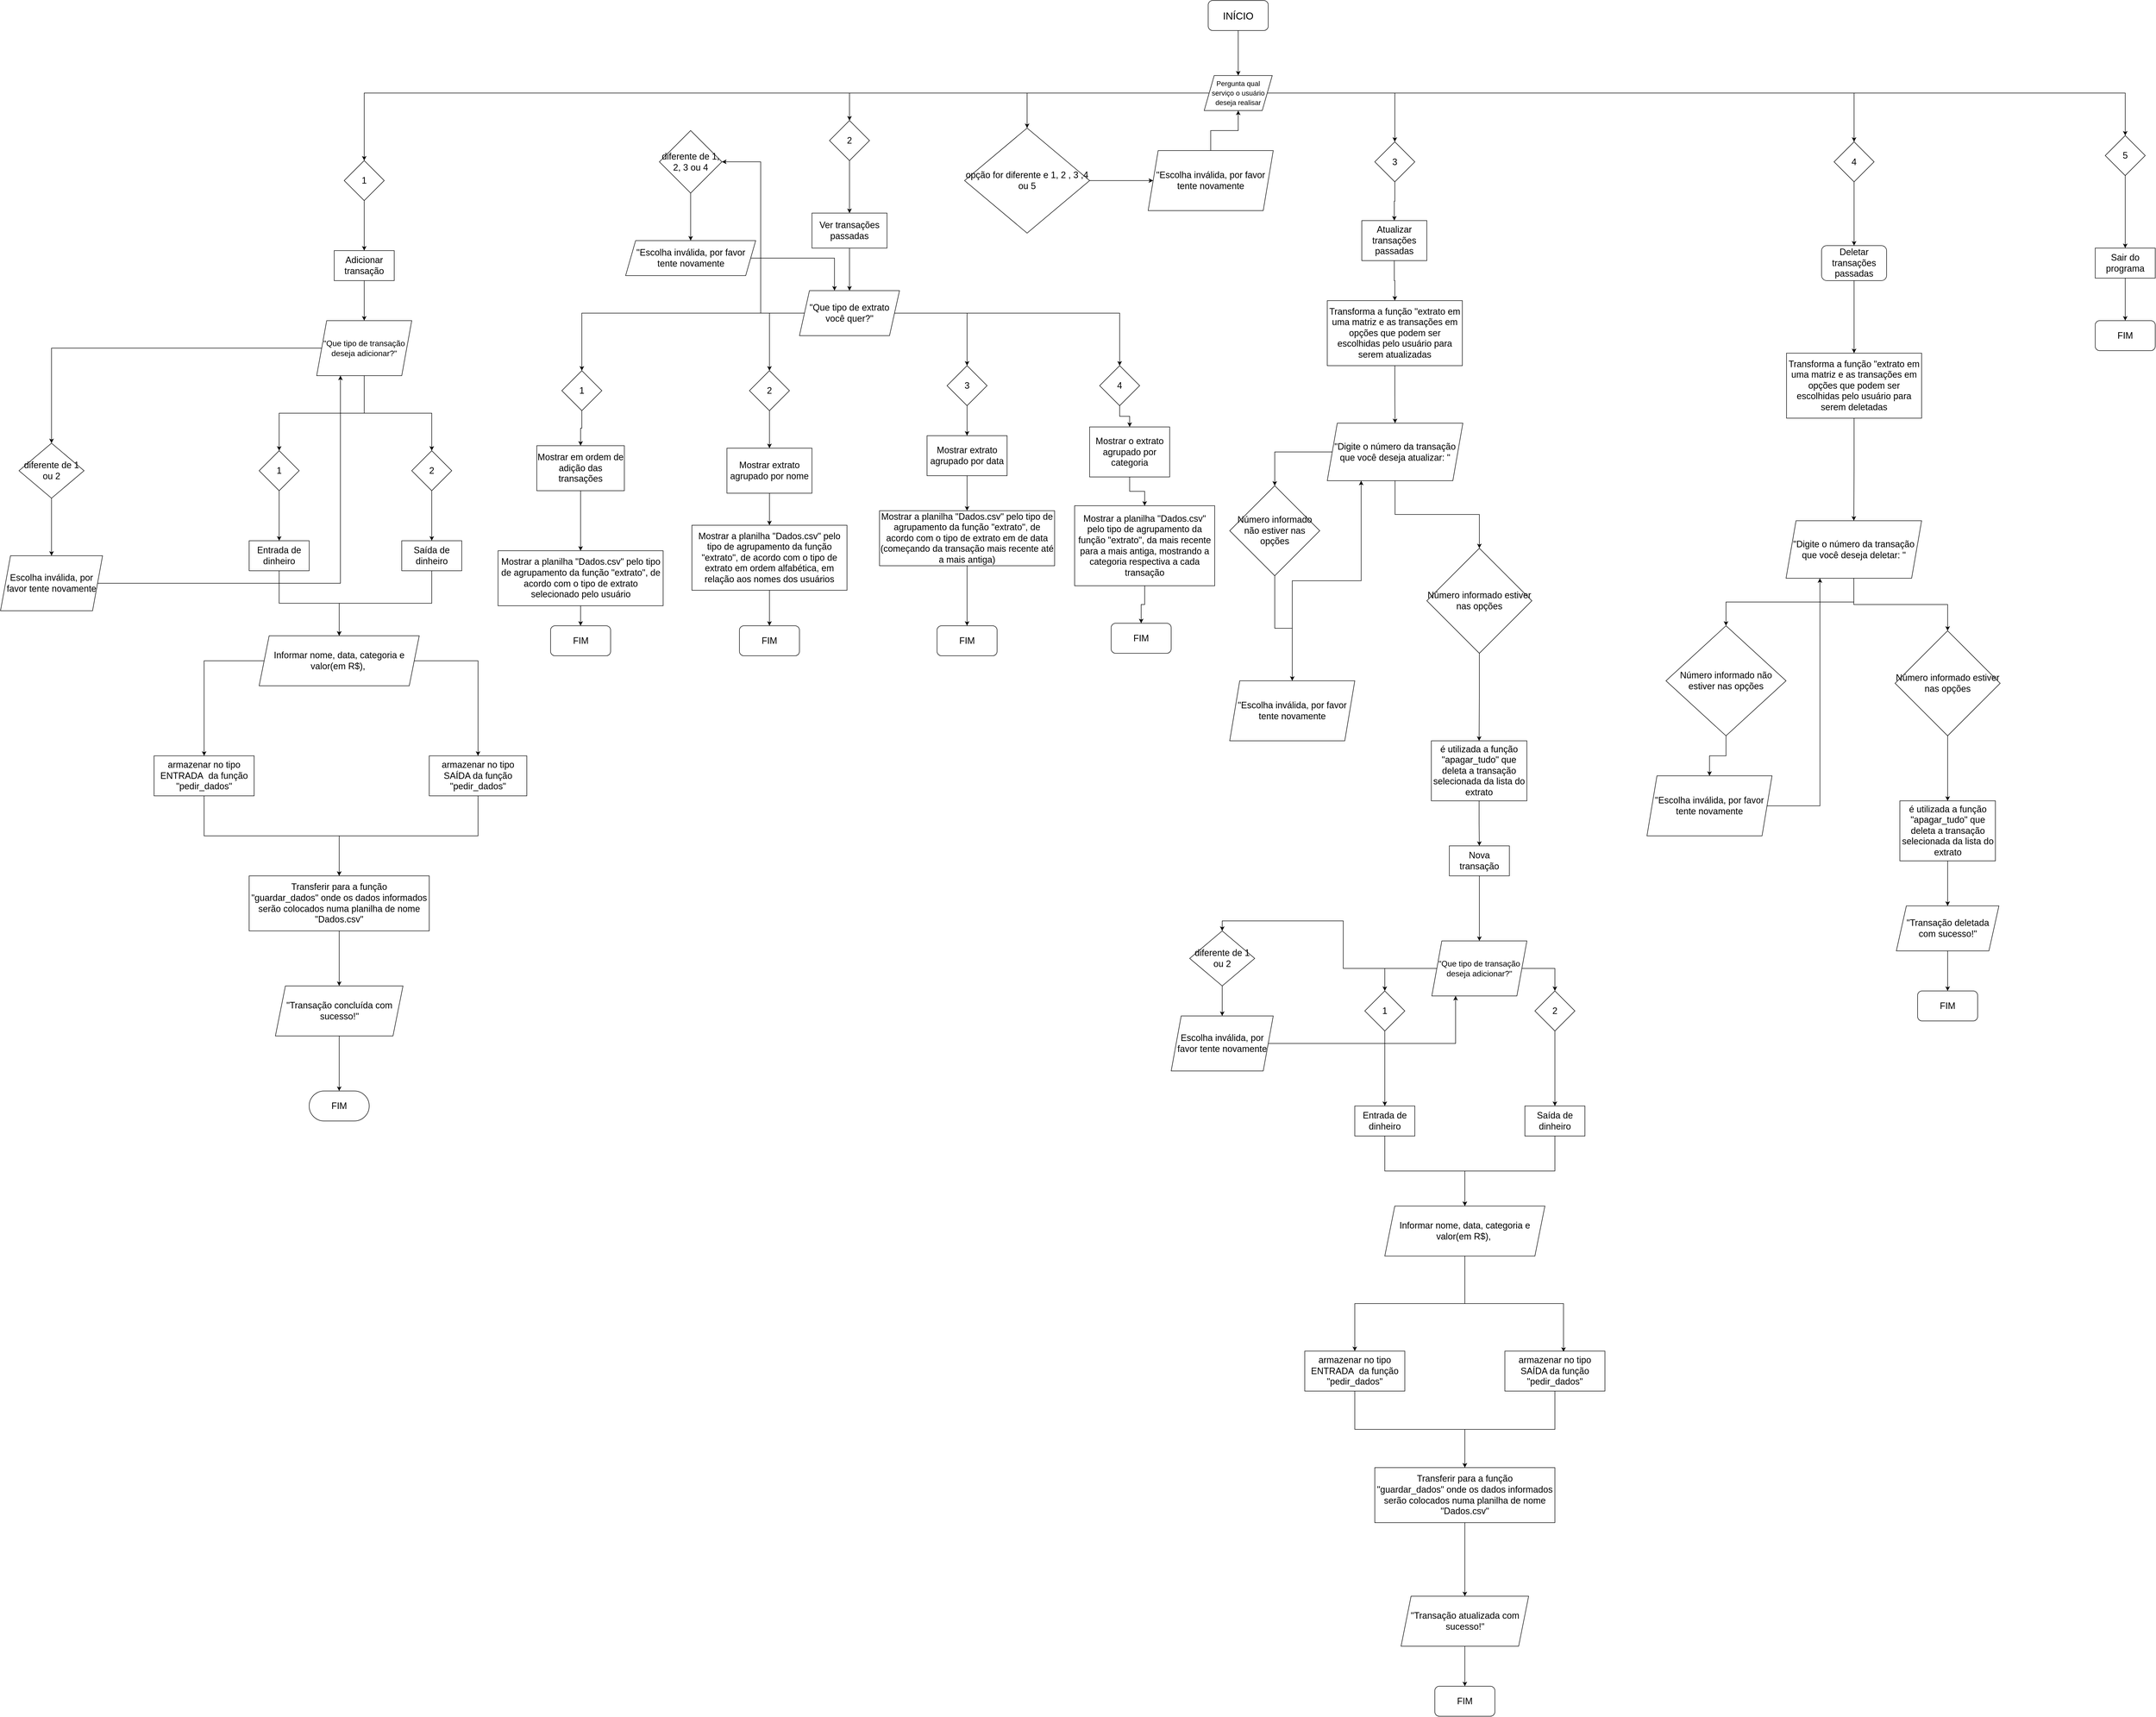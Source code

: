<mxfile version="21.0.10" type="google"><diagram id="C5RBs43oDa-KdzZeNtuy" name="Page-1"><mxGraphModel grid="1" page="1" gridSize="10" guides="1" tooltips="1" connect="1" arrows="1" fold="1" pageScale="1" pageWidth="827" pageHeight="1169" math="0" shadow="0"><root><mxCell id="WIyWlLk6GJQsqaUBKTNV-0"/><mxCell id="WIyWlLk6GJQsqaUBKTNV-1" parent="WIyWlLk6GJQsqaUBKTNV-0"/><mxCell id="FfWUZ-Vs4U_x70COc9WK-82" style="edgeStyle=orthogonalEdgeStyle;rounded=0;orthogonalLoop=1;jettySize=auto;html=1;entryX=0.5;entryY=0;entryDx=0;entryDy=0;" edge="1" parent="WIyWlLk6GJQsqaUBKTNV-1" source="FfWUZ-Vs4U_x70COc9WK-1" target="FfWUZ-Vs4U_x70COc9WK-3"><mxGeometry relative="1" as="geometry"/></mxCell><mxCell id="FfWUZ-Vs4U_x70COc9WK-83" style="edgeStyle=orthogonalEdgeStyle;rounded=0;orthogonalLoop=1;jettySize=auto;html=1;" edge="1" parent="WIyWlLk6GJQsqaUBKTNV-1" source="FfWUZ-Vs4U_x70COc9WK-1" target="FfWUZ-Vs4U_x70COc9WK-4"><mxGeometry relative="1" as="geometry"/></mxCell><mxCell id="FfWUZ-Vs4U_x70COc9WK-84" style="edgeStyle=orthogonalEdgeStyle;rounded=0;orthogonalLoop=1;jettySize=auto;html=1;entryX=0.5;entryY=0;entryDx=0;entryDy=0;" edge="1" parent="WIyWlLk6GJQsqaUBKTNV-1" source="FfWUZ-Vs4U_x70COc9WK-1" target="FfWUZ-Vs4U_x70COc9WK-5"><mxGeometry relative="1" as="geometry"/></mxCell><mxCell id="FfWUZ-Vs4U_x70COc9WK-85" style="edgeStyle=orthogonalEdgeStyle;rounded=0;orthogonalLoop=1;jettySize=auto;html=1;entryX=0.5;entryY=0;entryDx=0;entryDy=0;" edge="1" parent="WIyWlLk6GJQsqaUBKTNV-1" source="FfWUZ-Vs4U_x70COc9WK-1" target="FfWUZ-Vs4U_x70COc9WK-6"><mxGeometry relative="1" as="geometry"/></mxCell><mxCell id="FfWUZ-Vs4U_x70COc9WK-86" style="edgeStyle=orthogonalEdgeStyle;rounded=0;orthogonalLoop=1;jettySize=auto;html=1;entryX=0.5;entryY=0;entryDx=0;entryDy=0;" edge="1" parent="WIyWlLk6GJQsqaUBKTNV-1" source="FfWUZ-Vs4U_x70COc9WK-1" target="FfWUZ-Vs4U_x70COc9WK-7"><mxGeometry relative="1" as="geometry"/></mxCell><mxCell id="2n-j5_g1lIcLdz1xfMxa-38" style="edgeStyle=orthogonalEdgeStyle;rounded=0;orthogonalLoop=1;jettySize=auto;html=1;" edge="1" parent="WIyWlLk6GJQsqaUBKTNV-1" source="FfWUZ-Vs4U_x70COc9WK-1" target="2n-j5_g1lIcLdz1xfMxa-37"><mxGeometry relative="1" as="geometry"/></mxCell><mxCell id="FfWUZ-Vs4U_x70COc9WK-1" value="&lt;div style=&quot;font-size: 14px; line-height: 19px;&quot;&gt;&lt;div style=&quot;line-height: 19px;&quot;&gt;Pergunta qual serviço o usuário deseja realisar&lt;/div&gt;&lt;/div&gt;" style="shape=parallelogram;perimeter=parallelogramPerimeter;whiteSpace=wrap;html=1;fixedSize=1;fontColor=#000000;" vertex="1" parent="WIyWlLk6GJQsqaUBKTNV-1"><mxGeometry x="769" y="140" width="136" height="70" as="geometry"/></mxCell><mxCell id="FfWUZ-Vs4U_x70COc9WK-3" value="&lt;font style=&quot;font-size: 18px;&quot;&gt;1&lt;/font&gt;" style="rhombus;whiteSpace=wrap;html=1;" vertex="1" parent="WIyWlLk6GJQsqaUBKTNV-1"><mxGeometry x="-950" y="310" width="80" height="80" as="geometry"/></mxCell><mxCell id="FfWUZ-Vs4U_x70COc9WK-4" value="&lt;font style=&quot;font-size: 18px;&quot;&gt;2&lt;/font&gt;" style="rhombus;whiteSpace=wrap;html=1;" vertex="1" parent="WIyWlLk6GJQsqaUBKTNV-1"><mxGeometry x="20" y="230" width="80" height="80" as="geometry"/></mxCell><mxCell id="FfWUZ-Vs4U_x70COc9WK-125" style="edgeStyle=orthogonalEdgeStyle;rounded=0;orthogonalLoop=1;jettySize=auto;html=1;entryX=0.5;entryY=0;entryDx=0;entryDy=0;" edge="1" parent="WIyWlLk6GJQsqaUBKTNV-1" source="FfWUZ-Vs4U_x70COc9WK-5" target="FfWUZ-Vs4U_x70COc9WK-124"><mxGeometry relative="1" as="geometry"/></mxCell><mxCell id="FfWUZ-Vs4U_x70COc9WK-5" value="&lt;font style=&quot;font-size: 18px;&quot;&gt;3&lt;/font&gt;" style="rhombus;whiteSpace=wrap;html=1;" vertex="1" parent="WIyWlLk6GJQsqaUBKTNV-1"><mxGeometry x="1110" y="272.5" width="80" height="80" as="geometry"/></mxCell><mxCell id="2n-j5_g1lIcLdz1xfMxa-7" style="edgeStyle=orthogonalEdgeStyle;rounded=0;orthogonalLoop=1;jettySize=auto;html=1;entryX=0.5;entryY=0;entryDx=0;entryDy=0;" edge="1" parent="WIyWlLk6GJQsqaUBKTNV-1" source="FfWUZ-Vs4U_x70COc9WK-6" target="FfWUZ-Vs4U_x70COc9WK-16"><mxGeometry relative="1" as="geometry"/></mxCell><mxCell id="FfWUZ-Vs4U_x70COc9WK-6" value="&lt;font style=&quot;font-size: 18px;&quot;&gt;4&lt;/font&gt;" style="rhombus;whiteSpace=wrap;html=1;" vertex="1" parent="WIyWlLk6GJQsqaUBKTNV-1"><mxGeometry x="2028" y="272.5" width="80" height="80" as="geometry"/></mxCell><mxCell id="2n-j5_g1lIcLdz1xfMxa-34" style="edgeStyle=orthogonalEdgeStyle;rounded=0;orthogonalLoop=1;jettySize=auto;html=1;" edge="1" parent="WIyWlLk6GJQsqaUBKTNV-1" source="FfWUZ-Vs4U_x70COc9WK-7" target="2n-j5_g1lIcLdz1xfMxa-33"><mxGeometry relative="1" as="geometry"/></mxCell><mxCell id="FfWUZ-Vs4U_x70COc9WK-7" value="&lt;font style=&quot;font-size: 18px;&quot;&gt;5&lt;/font&gt;" style="rhombus;whiteSpace=wrap;html=1;" vertex="1" parent="WIyWlLk6GJQsqaUBKTNV-1"><mxGeometry x="2570" y="260" width="80" height="80" as="geometry"/></mxCell><mxCell id="2n-j5_g1lIcLdz1xfMxa-10" style="edgeStyle=orthogonalEdgeStyle;rounded=0;orthogonalLoop=1;jettySize=auto;html=1;entryX=0.5;entryY=0;entryDx=0;entryDy=0;" edge="1" parent="WIyWlLk6GJQsqaUBKTNV-1" source="FfWUZ-Vs4U_x70COc9WK-16" target="2n-j5_g1lIcLdz1xfMxa-9"><mxGeometry relative="1" as="geometry"/></mxCell><mxCell id="FfWUZ-Vs4U_x70COc9WK-16" value="&lt;font style=&quot;font-size: 18px;&quot;&gt;Deletar transações passadas&lt;/font&gt;" style="rounded=1;whiteSpace=wrap;html=1;" vertex="1" parent="WIyWlLk6GJQsqaUBKTNV-1"><mxGeometry x="2003" y="480" width="130" height="70" as="geometry"/></mxCell><mxCell id="FfWUZ-Vs4U_x70COc9WK-18" value="" style="endArrow=classic;html=1;rounded=0;exitX=0.5;exitY=1;exitDx=0;exitDy=0;entryX=0.5;entryY=0;entryDx=0;entryDy=0;" edge="1" parent="WIyWlLk6GJQsqaUBKTNV-1" source="FfWUZ-Vs4U_x70COc9WK-3" target="FfWUZ-Vs4U_x70COc9WK-47"><mxGeometry width="50" height="50" relative="1" as="geometry"><mxPoint x="220" y="460" as="sourcePoint"/><mxPoint x="70" y="400" as="targetPoint"/></mxGeometry></mxCell><mxCell id="FfWUZ-Vs4U_x70COc9WK-19" value="" style="endArrow=classic;html=1;rounded=0;entryX=0.5;entryY=0;entryDx=0;entryDy=0;exitX=0.5;exitY=1;exitDx=0;exitDy=0;" edge="1" parent="WIyWlLk6GJQsqaUBKTNV-1" source="FfWUZ-Vs4U_x70COc9WK-4" target="FfWUZ-Vs4U_x70COc9WK-72"><mxGeometry width="50" height="50" relative="1" as="geometry"><mxPoint x="460" y="300" as="sourcePoint"/><mxPoint x="460" y="400" as="targetPoint"/></mxGeometry></mxCell><mxCell id="FfWUZ-Vs4U_x70COc9WK-29" style="edgeStyle=orthogonalEdgeStyle;rounded=0;orthogonalLoop=1;jettySize=auto;html=1;exitX=0.5;exitY=1;exitDx=0;exitDy=0;entryX=0.5;entryY=0;entryDx=0;entryDy=0;" edge="1" parent="WIyWlLk6GJQsqaUBKTNV-1" source="FfWUZ-Vs4U_x70COc9WK-23" target="FfWUZ-Vs4U_x70COc9WK-25"><mxGeometry relative="1" as="geometry"/></mxCell><mxCell id="FfWUZ-Vs4U_x70COc9WK-31" style="edgeStyle=orthogonalEdgeStyle;rounded=0;orthogonalLoop=1;jettySize=auto;html=1;exitX=0.5;exitY=1;exitDx=0;exitDy=0;entryX=0.5;entryY=0;entryDx=0;entryDy=0;" edge="1" parent="WIyWlLk6GJQsqaUBKTNV-1" source="FfWUZ-Vs4U_x70COc9WK-23" target="FfWUZ-Vs4U_x70COc9WK-30"><mxGeometry relative="1" as="geometry"/></mxCell><mxCell id="FfWUZ-Vs4U_x70COc9WK-61" style="edgeStyle=orthogonalEdgeStyle;rounded=0;orthogonalLoop=1;jettySize=auto;html=1;" edge="1" parent="WIyWlLk6GJQsqaUBKTNV-1" source="FfWUZ-Vs4U_x70COc9WK-23" target="FfWUZ-Vs4U_x70COc9WK-57"><mxGeometry relative="1" as="geometry"/></mxCell><mxCell id="FfWUZ-Vs4U_x70COc9WK-23" value="&lt;font style=&quot;font-size: 16px;&quot;&gt;&quot;Que tipo de transação deseja adicionar?&quot;&lt;/font&gt;" style="shape=parallelogram;perimeter=parallelogramPerimeter;whiteSpace=wrap;html=1;fixedSize=1;" vertex="1" parent="WIyWlLk6GJQsqaUBKTNV-1"><mxGeometry x="-1005" y="630" width="190" height="110" as="geometry"/></mxCell><mxCell id="FfWUZ-Vs4U_x70COc9WK-33" style="edgeStyle=orthogonalEdgeStyle;rounded=0;orthogonalLoop=1;jettySize=auto;html=1;exitX=0.5;exitY=1;exitDx=0;exitDy=0;entryX=0.5;entryY=0;entryDx=0;entryDy=0;" edge="1" parent="WIyWlLk6GJQsqaUBKTNV-1" source="FfWUZ-Vs4U_x70COc9WK-25" target="FfWUZ-Vs4U_x70COc9WK-49"><mxGeometry relative="1" as="geometry"><mxPoint x="-90.0" y="950" as="targetPoint"/></mxGeometry></mxCell><mxCell id="FfWUZ-Vs4U_x70COc9WK-25" value="&lt;font style=&quot;font-size: 18px;&quot;&gt;1&lt;/font&gt;" style="rhombus;whiteSpace=wrap;html=1;" vertex="1" parent="WIyWlLk6GJQsqaUBKTNV-1"><mxGeometry x="-1120" y="890" width="80" height="80" as="geometry"/></mxCell><mxCell id="FfWUZ-Vs4U_x70COc9WK-35" style="edgeStyle=orthogonalEdgeStyle;rounded=0;orthogonalLoop=1;jettySize=auto;html=1;entryX=0.5;entryY=0;entryDx=0;entryDy=0;" edge="1" parent="WIyWlLk6GJQsqaUBKTNV-1" source="FfWUZ-Vs4U_x70COc9WK-30" target="FfWUZ-Vs4U_x70COc9WK-50"><mxGeometry relative="1" as="geometry"><mxPoint x="205" y="950" as="targetPoint"/></mxGeometry></mxCell><mxCell id="FfWUZ-Vs4U_x70COc9WK-30" value="&lt;font style=&quot;font-size: 18px;&quot;&gt;2&lt;/font&gt;" style="rhombus;whiteSpace=wrap;html=1;" vertex="1" parent="WIyWlLk6GJQsqaUBKTNV-1"><mxGeometry x="-815" y="890" width="80" height="80" as="geometry"/></mxCell><mxCell id="FfWUZ-Vs4U_x70COc9WK-55" style="edgeStyle=orthogonalEdgeStyle;rounded=0;orthogonalLoop=1;jettySize=auto;html=1;entryX=0.5;entryY=0;entryDx=0;entryDy=0;" edge="1" parent="WIyWlLk6GJQsqaUBKTNV-1" source="FfWUZ-Vs4U_x70COc9WK-37" target="FfWUZ-Vs4U_x70COc9WK-53"><mxGeometry relative="1" as="geometry"/></mxCell><mxCell id="FfWUZ-Vs4U_x70COc9WK-56" style="edgeStyle=orthogonalEdgeStyle;rounded=0;orthogonalLoop=1;jettySize=auto;html=1;" edge="1" parent="WIyWlLk6GJQsqaUBKTNV-1" source="FfWUZ-Vs4U_x70COc9WK-37" target="FfWUZ-Vs4U_x70COc9WK-54"><mxGeometry relative="1" as="geometry"/></mxCell><mxCell id="FfWUZ-Vs4U_x70COc9WK-37" value="&lt;font style=&quot;font-size: 18px;&quot;&gt;Informar nome, data, categoria e valor(em R$),&amp;nbsp;&lt;/font&gt;" style="shape=parallelogram;perimeter=parallelogramPerimeter;whiteSpace=wrap;html=1;fixedSize=1;" vertex="1" parent="WIyWlLk6GJQsqaUBKTNV-1"><mxGeometry x="-1120" y="1260" width="320" height="100" as="geometry"/></mxCell><mxCell id="FfWUZ-Vs4U_x70COc9WK-45" value="" style="edgeStyle=orthogonalEdgeStyle;rounded=0;orthogonalLoop=1;jettySize=auto;html=1;" edge="1" parent="WIyWlLk6GJQsqaUBKTNV-1" source="FfWUZ-Vs4U_x70COc9WK-44" target="FfWUZ-Vs4U_x70COc9WK-1"><mxGeometry relative="1" as="geometry"/></mxCell><mxCell id="FfWUZ-Vs4U_x70COc9WK-44" value="&lt;font style=&quot;font-size: 20px;&quot;&gt;INÍCIO&lt;/font&gt;" style="rounded=1;whiteSpace=wrap;html=1;" vertex="1" parent="WIyWlLk6GJQsqaUBKTNV-1"><mxGeometry x="777" y="-10" width="120" height="60" as="geometry"/></mxCell><mxCell id="FfWUZ-Vs4U_x70COc9WK-48" style="edgeStyle=orthogonalEdgeStyle;rounded=0;orthogonalLoop=1;jettySize=auto;html=1;entryX=0.5;entryY=0;entryDx=0;entryDy=0;" edge="1" parent="WIyWlLk6GJQsqaUBKTNV-1" source="FfWUZ-Vs4U_x70COc9WK-47" target="FfWUZ-Vs4U_x70COc9WK-23"><mxGeometry relative="1" as="geometry"/></mxCell><mxCell id="FfWUZ-Vs4U_x70COc9WK-47" value="&lt;font style=&quot;font-size: 18px;&quot;&gt;Adicionar transação&lt;/font&gt;" style="rounded=0;whiteSpace=wrap;html=1;" vertex="1" parent="WIyWlLk6GJQsqaUBKTNV-1"><mxGeometry x="-970" y="490" width="120" height="60" as="geometry"/></mxCell><mxCell id="FfWUZ-Vs4U_x70COc9WK-51" style="edgeStyle=orthogonalEdgeStyle;rounded=0;orthogonalLoop=1;jettySize=auto;html=1;entryX=0.5;entryY=0;entryDx=0;entryDy=0;" edge="1" parent="WIyWlLk6GJQsqaUBKTNV-1" source="FfWUZ-Vs4U_x70COc9WK-50" target="FfWUZ-Vs4U_x70COc9WK-37"><mxGeometry relative="1" as="geometry"/></mxCell><mxCell id="FfWUZ-Vs4U_x70COc9WK-74" style="edgeStyle=orthogonalEdgeStyle;rounded=0;orthogonalLoop=1;jettySize=auto;html=1;" edge="1" parent="WIyWlLk6GJQsqaUBKTNV-1" source="FfWUZ-Vs4U_x70COc9WK-49" target="FfWUZ-Vs4U_x70COc9WK-37"><mxGeometry relative="1" as="geometry"/></mxCell><mxCell id="FfWUZ-Vs4U_x70COc9WK-49" value="&lt;font style=&quot;font-size: 18px;&quot;&gt;Entrada de dinheiro&lt;/font&gt;" style="rounded=0;whiteSpace=wrap;html=1;" vertex="1" parent="WIyWlLk6GJQsqaUBKTNV-1"><mxGeometry x="-1140" y="1070" width="120" height="60" as="geometry"/></mxCell><mxCell id="FfWUZ-Vs4U_x70COc9WK-52" style="edgeStyle=orthogonalEdgeStyle;rounded=0;orthogonalLoop=1;jettySize=auto;html=1;" edge="1" parent="WIyWlLk6GJQsqaUBKTNV-1" source="FfWUZ-Vs4U_x70COc9WK-50" target="FfWUZ-Vs4U_x70COc9WK-37"><mxGeometry relative="1" as="geometry"/></mxCell><mxCell id="FfWUZ-Vs4U_x70COc9WK-76" style="edgeStyle=orthogonalEdgeStyle;rounded=0;orthogonalLoop=1;jettySize=auto;html=1;entryX=0.5;entryY=0;entryDx=0;entryDy=0;" edge="1" parent="WIyWlLk6GJQsqaUBKTNV-1" source="FfWUZ-Vs4U_x70COc9WK-53" target="FfWUZ-Vs4U_x70COc9WK-58"><mxGeometry relative="1" as="geometry"/></mxCell><mxCell id="FfWUZ-Vs4U_x70COc9WK-53" value="&lt;font style=&quot;font-size: 18px;&quot;&gt;armazenar no tipo ENTRADA&amp;nbsp; da função &quot;pedir_dados&quot;&lt;/font&gt;" style="rounded=0;whiteSpace=wrap;html=1;" vertex="1" parent="WIyWlLk6GJQsqaUBKTNV-1"><mxGeometry x="-1330" y="1500" width="200" height="80" as="geometry"/></mxCell><mxCell id="FfWUZ-Vs4U_x70COc9WK-63" style="edgeStyle=orthogonalEdgeStyle;rounded=0;orthogonalLoop=1;jettySize=auto;html=1;" edge="1" parent="WIyWlLk6GJQsqaUBKTNV-1" source="FfWUZ-Vs4U_x70COc9WK-57" target="FfWUZ-Vs4U_x70COc9WK-62"><mxGeometry relative="1" as="geometry"/></mxCell><mxCell id="FfWUZ-Vs4U_x70COc9WK-57" value="&lt;font style=&quot;font-size: 18px;&quot;&gt;diferente de 1 ou 2&lt;/font&gt;" style="rhombus;whiteSpace=wrap;html=1;" vertex="1" parent="WIyWlLk6GJQsqaUBKTNV-1"><mxGeometry x="-1600" y="875" width="130" height="110" as="geometry"/></mxCell><mxCell id="FfWUZ-Vs4U_x70COc9WK-68" style="edgeStyle=orthogonalEdgeStyle;rounded=0;orthogonalLoop=1;jettySize=auto;html=1;entryX=0.5;entryY=0;entryDx=0;entryDy=0;" edge="1" parent="WIyWlLk6GJQsqaUBKTNV-1" source="FfWUZ-Vs4U_x70COc9WK-58" target="FfWUZ-Vs4U_x70COc9WK-67"><mxGeometry relative="1" as="geometry"/></mxCell><mxCell id="FfWUZ-Vs4U_x70COc9WK-58" value="&lt;font style=&quot;font-size: 18px;&quot;&gt;Transferir para a função &quot;guardar_dados&quot;&amp;nbsp;onde os dados informados serão colocados numa planilha de nome &quot;Dados.csv&quot;&lt;/font&gt;" style="rounded=0;whiteSpace=wrap;html=1;" vertex="1" parent="WIyWlLk6GJQsqaUBKTNV-1"><mxGeometry x="-1140" y="1740" width="360" height="110" as="geometry"/></mxCell><mxCell id="FfWUZ-Vs4U_x70COc9WK-66" style="edgeStyle=orthogonalEdgeStyle;rounded=0;orthogonalLoop=1;jettySize=auto;html=1;entryX=0.25;entryY=1;entryDx=0;entryDy=0;" edge="1" parent="WIyWlLk6GJQsqaUBKTNV-1" source="FfWUZ-Vs4U_x70COc9WK-62" target="FfWUZ-Vs4U_x70COc9WK-23"><mxGeometry relative="1" as="geometry"/></mxCell><mxCell id="FfWUZ-Vs4U_x70COc9WK-62" value="&lt;font style=&quot;font-size: 18px;&quot;&gt;Escolha inválida, por favor tente novamente&lt;/font&gt;" style="shape=parallelogram;perimeter=parallelogramPerimeter;whiteSpace=wrap;html=1;fixedSize=1;" vertex="1" parent="WIyWlLk6GJQsqaUBKTNV-1"><mxGeometry x="-1637" y="1100" width="204" height="110" as="geometry"/></mxCell><mxCell id="FfWUZ-Vs4U_x70COc9WK-70" style="edgeStyle=orthogonalEdgeStyle;rounded=0;orthogonalLoop=1;jettySize=auto;html=1;" edge="1" parent="WIyWlLk6GJQsqaUBKTNV-1" source="FfWUZ-Vs4U_x70COc9WK-67" target="FfWUZ-Vs4U_x70COc9WK-69"><mxGeometry relative="1" as="geometry"/></mxCell><mxCell id="FfWUZ-Vs4U_x70COc9WK-67" value="&lt;font style=&quot;font-size: 18px;&quot;&gt;&quot;Transação concluída com sucesso!&quot;&lt;/font&gt;" style="shape=parallelogram;perimeter=parallelogramPerimeter;whiteSpace=wrap;html=1;fixedSize=1;" vertex="1" parent="WIyWlLk6GJQsqaUBKTNV-1"><mxGeometry x="-1087.5" y="1960" width="255" height="100" as="geometry"/></mxCell><mxCell id="FfWUZ-Vs4U_x70COc9WK-69" value="&lt;font style=&quot;font-size: 18px;&quot;&gt;FIM&lt;/font&gt;" style="rounded=1;whiteSpace=wrap;html=1;arcSize=50;" vertex="1" parent="WIyWlLk6GJQsqaUBKTNV-1"><mxGeometry x="-1020" y="2170" width="120" height="60" as="geometry"/></mxCell><mxCell id="FfWUZ-Vs4U_x70COc9WK-81" style="edgeStyle=orthogonalEdgeStyle;rounded=0;orthogonalLoop=1;jettySize=auto;html=1;entryX=0.5;entryY=0;entryDx=0;entryDy=0;" edge="1" parent="WIyWlLk6GJQsqaUBKTNV-1" source="FfWUZ-Vs4U_x70COc9WK-72" target="FfWUZ-Vs4U_x70COc9WK-80"><mxGeometry relative="1" as="geometry"/></mxCell><mxCell id="FfWUZ-Vs4U_x70COc9WK-72" value="&lt;font style=&quot;font-size: 18px;&quot;&gt;Ver transações passadas&lt;/font&gt;" style="rounded=0;whiteSpace=wrap;html=1;" vertex="1" parent="WIyWlLk6GJQsqaUBKTNV-1"><mxGeometry x="-15" y="415" width="150" height="70" as="geometry"/></mxCell><mxCell id="FfWUZ-Vs4U_x70COc9WK-50" value="&lt;font style=&quot;font-size: 18px;&quot;&gt;Saída de dinheiro&lt;/font&gt;" style="rounded=0;whiteSpace=wrap;html=1;" vertex="1" parent="WIyWlLk6GJQsqaUBKTNV-1"><mxGeometry x="-835" y="1070" width="120" height="60" as="geometry"/></mxCell><mxCell id="FfWUZ-Vs4U_x70COc9WK-79" style="edgeStyle=orthogonalEdgeStyle;rounded=0;orthogonalLoop=1;jettySize=auto;html=1;" edge="1" parent="WIyWlLk6GJQsqaUBKTNV-1" source="FfWUZ-Vs4U_x70COc9WK-54" target="FfWUZ-Vs4U_x70COc9WK-58"><mxGeometry relative="1" as="geometry"/></mxCell><mxCell id="FfWUZ-Vs4U_x70COc9WK-54" value="&lt;font style=&quot;font-size: 18px;&quot;&gt;armazenar no tipo SAÍDA da função &quot;pedir_dados&quot;&lt;/font&gt;" style="rounded=0;whiteSpace=wrap;html=1;" vertex="1" parent="WIyWlLk6GJQsqaUBKTNV-1"><mxGeometry x="-780" y="1500" width="195" height="80" as="geometry"/></mxCell><mxCell id="FfWUZ-Vs4U_x70COc9WK-95" style="edgeStyle=orthogonalEdgeStyle;rounded=0;orthogonalLoop=1;jettySize=auto;html=1;entryX=0.5;entryY=0;entryDx=0;entryDy=0;" edge="1" parent="WIyWlLk6GJQsqaUBKTNV-1" source="FfWUZ-Vs4U_x70COc9WK-80" target="FfWUZ-Vs4U_x70COc9WK-87"><mxGeometry relative="1" as="geometry"/></mxCell><mxCell id="FfWUZ-Vs4U_x70COc9WK-96" style="edgeStyle=orthogonalEdgeStyle;rounded=0;orthogonalLoop=1;jettySize=auto;html=1;entryX=0.5;entryY=0;entryDx=0;entryDy=0;" edge="1" parent="WIyWlLk6GJQsqaUBKTNV-1" source="FfWUZ-Vs4U_x70COc9WK-80" target="FfWUZ-Vs4U_x70COc9WK-88"><mxGeometry relative="1" as="geometry"/></mxCell><mxCell id="FfWUZ-Vs4U_x70COc9WK-101" style="edgeStyle=orthogonalEdgeStyle;rounded=0;orthogonalLoop=1;jettySize=auto;html=1;entryX=1;entryY=0.5;entryDx=0;entryDy=0;" edge="1" parent="WIyWlLk6GJQsqaUBKTNV-1" source="FfWUZ-Vs4U_x70COc9WK-80" target="FfWUZ-Vs4U_x70COc9WK-98"><mxGeometry relative="1" as="geometry"/></mxCell><mxCell id="FfWUZ-Vs4U_x70COc9WK-114" style="edgeStyle=orthogonalEdgeStyle;rounded=0;orthogonalLoop=1;jettySize=auto;html=1;entryX=0.5;entryY=0;entryDx=0;entryDy=0;" edge="1" parent="WIyWlLk6GJQsqaUBKTNV-1" source="FfWUZ-Vs4U_x70COc9WK-80" target="FfWUZ-Vs4U_x70COc9WK-89"><mxGeometry relative="1" as="geometry"/></mxCell><mxCell id="FfWUZ-Vs4U_x70COc9WK-120" style="edgeStyle=orthogonalEdgeStyle;rounded=0;orthogonalLoop=1;jettySize=auto;html=1;entryX=0.5;entryY=0;entryDx=0;entryDy=0;" edge="1" parent="WIyWlLk6GJQsqaUBKTNV-1" source="FfWUZ-Vs4U_x70COc9WK-80" target="FfWUZ-Vs4U_x70COc9WK-91"><mxGeometry relative="1" as="geometry"/></mxCell><mxCell id="FfWUZ-Vs4U_x70COc9WK-80" value="&lt;font style=&quot;font-size: 18px;&quot;&gt;&quot;Que tipo de extrato você quer?&quot;&lt;/font&gt;" style="shape=parallelogram;perimeter=parallelogramPerimeter;whiteSpace=wrap;html=1;fixedSize=1;" vertex="1" parent="WIyWlLk6GJQsqaUBKTNV-1"><mxGeometry x="-40" y="570" width="200" height="90" as="geometry"/></mxCell><mxCell id="FfWUZ-Vs4U_x70COc9WK-93" style="edgeStyle=orthogonalEdgeStyle;rounded=0;orthogonalLoop=1;jettySize=auto;html=1;" edge="1" parent="WIyWlLk6GJQsqaUBKTNV-1" source="FfWUZ-Vs4U_x70COc9WK-87" target="FfWUZ-Vs4U_x70COc9WK-92"><mxGeometry relative="1" as="geometry"/></mxCell><mxCell id="FfWUZ-Vs4U_x70COc9WK-87" value="&lt;font style=&quot;font-size: 18px;&quot;&gt;1&lt;/font&gt;" style="rhombus;whiteSpace=wrap;html=1;" vertex="1" parent="WIyWlLk6GJQsqaUBKTNV-1"><mxGeometry x="-515" y="730" width="80" height="80" as="geometry"/></mxCell><mxCell id="FfWUZ-Vs4U_x70COc9WK-108" style="edgeStyle=orthogonalEdgeStyle;rounded=0;orthogonalLoop=1;jettySize=auto;html=1;entryX=0.5;entryY=0;entryDx=0;entryDy=0;" edge="1" parent="WIyWlLk6GJQsqaUBKTNV-1" source="FfWUZ-Vs4U_x70COc9WK-88" target="FfWUZ-Vs4U_x70COc9WK-107"><mxGeometry relative="1" as="geometry"/></mxCell><mxCell id="FfWUZ-Vs4U_x70COc9WK-88" value="&lt;font style=&quot;font-size: 18px;&quot;&gt;2&lt;/font&gt;" style="rhombus;whiteSpace=wrap;html=1;" vertex="1" parent="WIyWlLk6GJQsqaUBKTNV-1"><mxGeometry x="-140" y="730" width="80" height="80" as="geometry"/></mxCell><mxCell id="FfWUZ-Vs4U_x70COc9WK-115" style="edgeStyle=orthogonalEdgeStyle;rounded=0;orthogonalLoop=1;jettySize=auto;html=1;entryX=0.5;entryY=0;entryDx=0;entryDy=0;" edge="1" parent="WIyWlLk6GJQsqaUBKTNV-1" source="FfWUZ-Vs4U_x70COc9WK-89" target="FfWUZ-Vs4U_x70COc9WK-113"><mxGeometry relative="1" as="geometry"/></mxCell><mxCell id="FfWUZ-Vs4U_x70COc9WK-89" value="&lt;font style=&quot;font-size: 18px;&quot;&gt;3&lt;/font&gt;" style="rhombus;whiteSpace=wrap;html=1;" vertex="1" parent="WIyWlLk6GJQsqaUBKTNV-1"><mxGeometry x="255" y="720" width="80" height="80" as="geometry"/></mxCell><mxCell id="FfWUZ-Vs4U_x70COc9WK-122" style="edgeStyle=orthogonalEdgeStyle;rounded=0;orthogonalLoop=1;jettySize=auto;html=1;entryX=0.5;entryY=0;entryDx=0;entryDy=0;" edge="1" parent="WIyWlLk6GJQsqaUBKTNV-1" source="FfWUZ-Vs4U_x70COc9WK-91" target="FfWUZ-Vs4U_x70COc9WK-121"><mxGeometry relative="1" as="geometry"/></mxCell><mxCell id="FfWUZ-Vs4U_x70COc9WK-91" value="&lt;font style=&quot;font-size: 18px;&quot;&gt;4&lt;/font&gt;" style="rhombus;whiteSpace=wrap;html=1;" vertex="1" parent="WIyWlLk6GJQsqaUBKTNV-1"><mxGeometry x="560" y="720" width="80" height="80" as="geometry"/></mxCell><mxCell id="FfWUZ-Vs4U_x70COc9WK-94" style="edgeStyle=orthogonalEdgeStyle;rounded=0;orthogonalLoop=1;jettySize=auto;html=1;entryX=0.5;entryY=0;entryDx=0;entryDy=0;" edge="1" parent="WIyWlLk6GJQsqaUBKTNV-1" source="FfWUZ-Vs4U_x70COc9WK-92" target="FfWUZ-Vs4U_x70COc9WK-97"><mxGeometry relative="1" as="geometry"><mxPoint x="-270" y="1080" as="targetPoint"/></mxGeometry></mxCell><mxCell id="FfWUZ-Vs4U_x70COc9WK-92" value="&lt;font style=&quot;font-size: 18px;&quot;&gt;Mostrar em ordem de adição das transações&lt;/font&gt;" style="rounded=0;whiteSpace=wrap;html=1;" vertex="1" parent="WIyWlLk6GJQsqaUBKTNV-1"><mxGeometry x="-565" y="880" width="175" height="90" as="geometry"/></mxCell><mxCell id="FfWUZ-Vs4U_x70COc9WK-106" style="edgeStyle=orthogonalEdgeStyle;rounded=0;orthogonalLoop=1;jettySize=auto;html=1;entryX=0.5;entryY=0;entryDx=0;entryDy=0;" edge="1" parent="WIyWlLk6GJQsqaUBKTNV-1" source="FfWUZ-Vs4U_x70COc9WK-97" target="FfWUZ-Vs4U_x70COc9WK-105"><mxGeometry relative="1" as="geometry"/></mxCell><mxCell id="FfWUZ-Vs4U_x70COc9WK-97" value="&lt;font style=&quot;font-size: 18px;&quot;&gt;Mostrar a planilha &quot;Dados.csv&quot; pelo tipo de agrupamento da função &quot;extrato&quot;, de acordo com o tipo de extrato selecionado pelo usuário&lt;/font&gt;" style="rounded=0;whiteSpace=wrap;html=1;" vertex="1" parent="WIyWlLk6GJQsqaUBKTNV-1"><mxGeometry x="-642.5" y="1090" width="330" height="110" as="geometry"/></mxCell><mxCell id="FfWUZ-Vs4U_x70COc9WK-102" style="edgeStyle=orthogonalEdgeStyle;rounded=0;orthogonalLoop=1;jettySize=auto;html=1;entryX=0.5;entryY=0;entryDx=0;entryDy=0;" edge="1" parent="WIyWlLk6GJQsqaUBKTNV-1" source="FfWUZ-Vs4U_x70COc9WK-98" target="FfWUZ-Vs4U_x70COc9WK-100"><mxGeometry relative="1" as="geometry"/></mxCell><mxCell id="FfWUZ-Vs4U_x70COc9WK-98" value="&lt;font style=&quot;font-size: 18px;&quot;&gt;diferente de 1, 2, 3 ou 4&lt;/font&gt;" style="rhombus;whiteSpace=wrap;html=1;" vertex="1" parent="WIyWlLk6GJQsqaUBKTNV-1"><mxGeometry x="-320" y="250" width="125" height="125" as="geometry"/></mxCell><mxCell id="FfWUZ-Vs4U_x70COc9WK-104" style="edgeStyle=orthogonalEdgeStyle;rounded=0;orthogonalLoop=1;jettySize=auto;html=1;entryX=0.35;entryY=0;entryDx=0;entryDy=0;entryPerimeter=0;" edge="1" parent="WIyWlLk6GJQsqaUBKTNV-1" source="FfWUZ-Vs4U_x70COc9WK-100" target="FfWUZ-Vs4U_x70COc9WK-80"><mxGeometry relative="1" as="geometry"/></mxCell><mxCell id="FfWUZ-Vs4U_x70COc9WK-100" value="&lt;font style=&quot;font-size: 18px;&quot;&gt;&quot;Escolha inválida, por favor tente novamente&lt;/font&gt;" style="shape=parallelogram;perimeter=parallelogramPerimeter;whiteSpace=wrap;html=1;fixedSize=1;" vertex="1" parent="WIyWlLk6GJQsqaUBKTNV-1"><mxGeometry x="-387.5" y="470" width="260" height="70" as="geometry"/></mxCell><mxCell id="FfWUZ-Vs4U_x70COc9WK-105" value="&lt;font style=&quot;font-size: 18px;&quot;&gt;FIM&lt;/font&gt;" style="rounded=1;whiteSpace=wrap;html=1;" vertex="1" parent="WIyWlLk6GJQsqaUBKTNV-1"><mxGeometry x="-537.5" y="1240" width="120" height="60" as="geometry"/></mxCell><mxCell id="FfWUZ-Vs4U_x70COc9WK-110" style="edgeStyle=orthogonalEdgeStyle;rounded=0;orthogonalLoop=1;jettySize=auto;html=1;entryX=0.5;entryY=0;entryDx=0;entryDy=0;" edge="1" parent="WIyWlLk6GJQsqaUBKTNV-1" source="FfWUZ-Vs4U_x70COc9WK-107" target="FfWUZ-Vs4U_x70COc9WK-109"><mxGeometry relative="1" as="geometry"/></mxCell><mxCell id="FfWUZ-Vs4U_x70COc9WK-107" value="&lt;font style=&quot;font-size: 18px;&quot;&gt;Mostrar extrato agrupado por nome&lt;/font&gt;" style="rounded=0;whiteSpace=wrap;html=1;" vertex="1" parent="WIyWlLk6GJQsqaUBKTNV-1"><mxGeometry x="-185" y="885" width="170" height="90" as="geometry"/></mxCell><mxCell id="FfWUZ-Vs4U_x70COc9WK-112" style="edgeStyle=orthogonalEdgeStyle;rounded=0;orthogonalLoop=1;jettySize=auto;html=1;" edge="1" parent="WIyWlLk6GJQsqaUBKTNV-1" source="FfWUZ-Vs4U_x70COc9WK-109" target="FfWUZ-Vs4U_x70COc9WK-111"><mxGeometry relative="1" as="geometry"/></mxCell><mxCell id="FfWUZ-Vs4U_x70COc9WK-109" value="&lt;font style=&quot;font-size: 18px;&quot;&gt;Mostrar a planilha &quot;Dados.csv&quot; pelo tipo de agrupamento da função &quot;extrato&quot;, de acordo com o tipo de extrato em ordem alfabética, em relação aos nomes dos usuários&lt;/font&gt;" style="rounded=0;whiteSpace=wrap;html=1;" vertex="1" parent="WIyWlLk6GJQsqaUBKTNV-1"><mxGeometry x="-255" y="1039" width="310" height="130" as="geometry"/></mxCell><mxCell id="FfWUZ-Vs4U_x70COc9WK-111" value="&lt;font style=&quot;font-size: 18px;&quot;&gt;FIM&lt;/font&gt;" style="rounded=1;whiteSpace=wrap;html=1;" vertex="1" parent="WIyWlLk6GJQsqaUBKTNV-1"><mxGeometry x="-160" y="1240" width="120" height="60" as="geometry"/></mxCell><mxCell id="FfWUZ-Vs4U_x70COc9WK-117" style="edgeStyle=orthogonalEdgeStyle;rounded=0;orthogonalLoop=1;jettySize=auto;html=1;entryX=0.5;entryY=0;entryDx=0;entryDy=0;" edge="1" parent="WIyWlLk6GJQsqaUBKTNV-1" source="FfWUZ-Vs4U_x70COc9WK-113" target="FfWUZ-Vs4U_x70COc9WK-116"><mxGeometry relative="1" as="geometry"/></mxCell><mxCell id="FfWUZ-Vs4U_x70COc9WK-113" value="&lt;font style=&quot;font-size: 18px;&quot;&gt;Mostrar extrato agrupado por data&lt;/font&gt;" style="rounded=0;whiteSpace=wrap;html=1;" vertex="1" parent="WIyWlLk6GJQsqaUBKTNV-1"><mxGeometry x="215" y="860" width="160" height="80" as="geometry"/></mxCell><mxCell id="FfWUZ-Vs4U_x70COc9WK-119" style="edgeStyle=orthogonalEdgeStyle;rounded=0;orthogonalLoop=1;jettySize=auto;html=1;" edge="1" parent="WIyWlLk6GJQsqaUBKTNV-1" source="FfWUZ-Vs4U_x70COc9WK-116" target="FfWUZ-Vs4U_x70COc9WK-118"><mxGeometry relative="1" as="geometry"/></mxCell><mxCell id="FfWUZ-Vs4U_x70COc9WK-116" value="&lt;font style=&quot;font-size: 18px;&quot;&gt;Mostrar a planilha &quot;Dados.csv&quot; pelo tipo de agrupamento da função &quot;extrato&quot;, de acordo com o tipo de extrato em de data (começando da transação mais recente até a mais antiga)&lt;/font&gt;" style="rounded=0;whiteSpace=wrap;html=1;" vertex="1" parent="WIyWlLk6GJQsqaUBKTNV-1"><mxGeometry x="120" y="1010" width="350" height="110" as="geometry"/></mxCell><mxCell id="FfWUZ-Vs4U_x70COc9WK-118" value="&lt;font style=&quot;font-size: 18px;&quot;&gt;FIM&lt;/font&gt;" style="rounded=1;whiteSpace=wrap;html=1;" vertex="1" parent="WIyWlLk6GJQsqaUBKTNV-1"><mxGeometry x="235" y="1240" width="120" height="60" as="geometry"/></mxCell><mxCell id="2n-j5_g1lIcLdz1xfMxa-45" style="edgeStyle=orthogonalEdgeStyle;rounded=0;orthogonalLoop=1;jettySize=auto;html=1;entryX=0.5;entryY=0;entryDx=0;entryDy=0;" edge="1" parent="WIyWlLk6GJQsqaUBKTNV-1" source="FfWUZ-Vs4U_x70COc9WK-121" target="2n-j5_g1lIcLdz1xfMxa-44"><mxGeometry relative="1" as="geometry"/></mxCell><mxCell id="FfWUZ-Vs4U_x70COc9WK-121" value="&lt;font style=&quot;font-size: 18px;&quot;&gt;Mostrar o extrato agrupado por categoria&lt;/font&gt;" style="whiteSpace=wrap;html=1;" vertex="1" parent="WIyWlLk6GJQsqaUBKTNV-1"><mxGeometry x="540" y="842.5" width="160" height="100" as="geometry"/></mxCell><mxCell id="FfWUZ-Vs4U_x70COc9WK-128" style="edgeStyle=orthogonalEdgeStyle;rounded=0;orthogonalLoop=1;jettySize=auto;html=1;entryX=0.5;entryY=0;entryDx=0;entryDy=0;" edge="1" parent="WIyWlLk6GJQsqaUBKTNV-1" source="FfWUZ-Vs4U_x70COc9WK-123" target="FfWUZ-Vs4U_x70COc9WK-127"><mxGeometry relative="1" as="geometry"/></mxCell><mxCell id="FfWUZ-Vs4U_x70COc9WK-123" value="&lt;font style=&quot;font-size: 18px;&quot;&gt;Transforma a função &quot;extrato em uma matriz e as transações em opções que podem ser escolhidas pelo usuário para serem atualizadas&lt;/font&gt;" style="rounded=0;whiteSpace=wrap;html=1;" vertex="1" parent="WIyWlLk6GJQsqaUBKTNV-1"><mxGeometry x="1015" y="590" width="270" height="130" as="geometry"/></mxCell><mxCell id="FfWUZ-Vs4U_x70COc9WK-126" style="edgeStyle=orthogonalEdgeStyle;rounded=0;orthogonalLoop=1;jettySize=auto;html=1;entryX=0.5;entryY=0;entryDx=0;entryDy=0;" edge="1" parent="WIyWlLk6GJQsqaUBKTNV-1" source="FfWUZ-Vs4U_x70COc9WK-124" target="FfWUZ-Vs4U_x70COc9WK-123"><mxGeometry relative="1" as="geometry"/></mxCell><mxCell id="FfWUZ-Vs4U_x70COc9WK-124" value="&lt;font style=&quot;font-size: 18px;&quot;&gt;Atualizar transações passadas&lt;/font&gt;" style="whiteSpace=wrap;html=1;" vertex="1" parent="WIyWlLk6GJQsqaUBKTNV-1"><mxGeometry x="1084" y="430" width="130" height="80" as="geometry"/></mxCell><mxCell id="FfWUZ-Vs4U_x70COc9WK-131" style="edgeStyle=orthogonalEdgeStyle;rounded=0;orthogonalLoop=1;jettySize=auto;html=1;" edge="1" parent="WIyWlLk6GJQsqaUBKTNV-1" source="FfWUZ-Vs4U_x70COc9WK-127" target="FfWUZ-Vs4U_x70COc9WK-129"><mxGeometry relative="1" as="geometry"/></mxCell><mxCell id="FfWUZ-Vs4U_x70COc9WK-132" style="edgeStyle=orthogonalEdgeStyle;rounded=0;orthogonalLoop=1;jettySize=auto;html=1;" edge="1" parent="WIyWlLk6GJQsqaUBKTNV-1" source="FfWUZ-Vs4U_x70COc9WK-127" target="FfWUZ-Vs4U_x70COc9WK-130"><mxGeometry relative="1" as="geometry"/></mxCell><mxCell id="FfWUZ-Vs4U_x70COc9WK-127" value="&lt;font style=&quot;font-size: 18px;&quot;&gt;&quot;Digite o número da transação que você deseja atualizar: &quot;&lt;/font&gt;" style="shape=parallelogram;perimeter=parallelogramPerimeter;whiteSpace=wrap;html=1;fixedSize=1;" vertex="1" parent="WIyWlLk6GJQsqaUBKTNV-1"><mxGeometry x="1015" y="835" width="271" height="115" as="geometry"/></mxCell><mxCell id="2n-j5_g1lIcLdz1xfMxa-14" style="edgeStyle=orthogonalEdgeStyle;rounded=0;orthogonalLoop=1;jettySize=auto;html=1;entryX=0.5;entryY=0;entryDx=0;entryDy=0;" edge="1" parent="WIyWlLk6GJQsqaUBKTNV-1" source="FfWUZ-Vs4U_x70COc9WK-129" target="2n-j5_g1lIcLdz1xfMxa-13"><mxGeometry relative="1" as="geometry"/></mxCell><mxCell id="FfWUZ-Vs4U_x70COc9WK-129" value="&lt;font style=&quot;font-size: 18px;&quot;&gt;Número informado não estiver nas opções&lt;/font&gt;" style="rhombus;whiteSpace=wrap;html=1;" vertex="1" parent="WIyWlLk6GJQsqaUBKTNV-1"><mxGeometry x="820" y="960" width="180" height="180" as="geometry"/></mxCell><mxCell id="2n-j5_g1lIcLdz1xfMxa-26" style="edgeStyle=orthogonalEdgeStyle;rounded=0;orthogonalLoop=1;jettySize=auto;html=1;entryX=0.5;entryY=0;entryDx=0;entryDy=0;" edge="1" parent="WIyWlLk6GJQsqaUBKTNV-1" source="FfWUZ-Vs4U_x70COc9WK-130" target="2n-j5_g1lIcLdz1xfMxa-23"><mxGeometry relative="1" as="geometry"/></mxCell><mxCell id="FfWUZ-Vs4U_x70COc9WK-130" value="&lt;font style=&quot;font-size: 18px;&quot;&gt;Número informado estiver nas opções&lt;/font&gt;" style="rhombus;whiteSpace=wrap;html=1;" vertex="1" parent="WIyWlLk6GJQsqaUBKTNV-1"><mxGeometry x="1214" y="1085" width="210" height="210" as="geometry"/></mxCell><mxCell id="FfWUZ-Vs4U_x70COc9WK-141" style="edgeStyle=orthogonalEdgeStyle;rounded=0;orthogonalLoop=1;jettySize=auto;html=1;entryX=0.5;entryY=0;entryDx=0;entryDy=0;" edge="1" parent="WIyWlLk6GJQsqaUBKTNV-1" source="FfWUZ-Vs4U_x70COc9WK-135" target="FfWUZ-Vs4U_x70COc9WK-139"><mxGeometry relative="1" as="geometry"/></mxCell><mxCell id="FfWUZ-Vs4U_x70COc9WK-142" style="edgeStyle=orthogonalEdgeStyle;rounded=0;orthogonalLoop=1;jettySize=auto;html=1;entryX=0.5;entryY=0;entryDx=0;entryDy=0;" edge="1" parent="WIyWlLk6GJQsqaUBKTNV-1" source="FfWUZ-Vs4U_x70COc9WK-135" target="FfWUZ-Vs4U_x70COc9WK-140"><mxGeometry relative="1" as="geometry"/></mxCell><mxCell id="FfWUZ-Vs4U_x70COc9WK-144" style="edgeStyle=orthogonalEdgeStyle;rounded=0;orthogonalLoop=1;jettySize=auto;html=1;entryX=0.5;entryY=0;entryDx=0;entryDy=0;" edge="1" parent="WIyWlLk6GJQsqaUBKTNV-1" source="FfWUZ-Vs4U_x70COc9WK-135" target="FfWUZ-Vs4U_x70COc9WK-143"><mxGeometry relative="1" as="geometry"/></mxCell><mxCell id="FfWUZ-Vs4U_x70COc9WK-135" value="&lt;font style=&quot;font-size: 16px;&quot;&gt;&quot;Que tipo de transação deseja adicionar?&quot;&lt;/font&gt;" style="shape=parallelogram;perimeter=parallelogramPerimeter;whiteSpace=wrap;html=1;fixedSize=1;" vertex="1" parent="WIyWlLk6GJQsqaUBKTNV-1"><mxGeometry x="1224" y="1870" width="190" height="110" as="geometry"/></mxCell><mxCell id="FfWUZ-Vs4U_x70COc9WK-138" style="edgeStyle=orthogonalEdgeStyle;rounded=0;orthogonalLoop=1;jettySize=auto;html=1;entryX=0.5;entryY=0;entryDx=0;entryDy=0;" edge="1" parent="WIyWlLk6GJQsqaUBKTNV-1" source="FfWUZ-Vs4U_x70COc9WK-136" target="FfWUZ-Vs4U_x70COc9WK-135"><mxGeometry relative="1" as="geometry"/></mxCell><mxCell id="FfWUZ-Vs4U_x70COc9WK-136" value="&lt;font style=&quot;font-size: 18px;&quot;&gt;Nova transação&lt;/font&gt;" style="rounded=0;whiteSpace=wrap;html=1;" vertex="1" parent="WIyWlLk6GJQsqaUBKTNV-1"><mxGeometry x="1259" y="1680" width="120" height="60" as="geometry"/></mxCell><mxCell id="FfWUZ-Vs4U_x70COc9WK-151" style="edgeStyle=orthogonalEdgeStyle;rounded=0;orthogonalLoop=1;jettySize=auto;html=1;entryX=0.5;entryY=0;entryDx=0;entryDy=0;" edge="1" parent="WIyWlLk6GJQsqaUBKTNV-1" source="FfWUZ-Vs4U_x70COc9WK-139" target="FfWUZ-Vs4U_x70COc9WK-149"><mxGeometry relative="1" as="geometry"/></mxCell><mxCell id="FfWUZ-Vs4U_x70COc9WK-139" value="&lt;font style=&quot;font-size: 18px;&quot;&gt;1&lt;/font&gt;" style="rhombus;whiteSpace=wrap;html=1;" vertex="1" parent="WIyWlLk6GJQsqaUBKTNV-1"><mxGeometry x="1090" y="1970" width="80" height="80" as="geometry"/></mxCell><mxCell id="FfWUZ-Vs4U_x70COc9WK-153" style="edgeStyle=orthogonalEdgeStyle;rounded=0;orthogonalLoop=1;jettySize=auto;html=1;" edge="1" parent="WIyWlLk6GJQsqaUBKTNV-1" source="FfWUZ-Vs4U_x70COc9WK-140" target="FfWUZ-Vs4U_x70COc9WK-152"><mxGeometry relative="1" as="geometry"/></mxCell><mxCell id="FfWUZ-Vs4U_x70COc9WK-140" value="&lt;font style=&quot;font-size: 18px;&quot;&gt;2&lt;/font&gt;" style="rhombus;whiteSpace=wrap;html=1;" vertex="1" parent="WIyWlLk6GJQsqaUBKTNV-1"><mxGeometry x="1430" y="1970" width="80" height="80" as="geometry"/></mxCell><mxCell id="FfWUZ-Vs4U_x70COc9WK-146" style="edgeStyle=orthogonalEdgeStyle;rounded=0;orthogonalLoop=1;jettySize=auto;html=1;entryX=0.5;entryY=0;entryDx=0;entryDy=0;" edge="1" parent="WIyWlLk6GJQsqaUBKTNV-1" source="FfWUZ-Vs4U_x70COc9WK-143" target="FfWUZ-Vs4U_x70COc9WK-145"><mxGeometry relative="1" as="geometry"/></mxCell><mxCell id="FfWUZ-Vs4U_x70COc9WK-143" value="&lt;font style=&quot;font-size: 18px;&quot;&gt;diferente de 1 ou 2&lt;/font&gt;" style="rhombus;whiteSpace=wrap;html=1;" vertex="1" parent="WIyWlLk6GJQsqaUBKTNV-1"><mxGeometry x="740" y="1850" width="130" height="110" as="geometry"/></mxCell><mxCell id="FfWUZ-Vs4U_x70COc9WK-148" style="edgeStyle=orthogonalEdgeStyle;rounded=0;orthogonalLoop=1;jettySize=auto;html=1;entryX=0.25;entryY=1;entryDx=0;entryDy=0;" edge="1" parent="WIyWlLk6GJQsqaUBKTNV-1" source="FfWUZ-Vs4U_x70COc9WK-145" target="FfWUZ-Vs4U_x70COc9WK-135"><mxGeometry relative="1" as="geometry"/></mxCell><mxCell id="FfWUZ-Vs4U_x70COc9WK-145" value="&lt;font style=&quot;font-size: 18px;&quot;&gt;Escolha inválida, por favor tente novamente&lt;/font&gt;" style="shape=parallelogram;perimeter=parallelogramPerimeter;whiteSpace=wrap;html=1;fixedSize=1;" vertex="1" parent="WIyWlLk6GJQsqaUBKTNV-1"><mxGeometry x="703" y="2020" width="204" height="110" as="geometry"/></mxCell><mxCell id="FfWUZ-Vs4U_x70COc9WK-155" style="edgeStyle=orthogonalEdgeStyle;rounded=0;orthogonalLoop=1;jettySize=auto;html=1;" edge="1" parent="WIyWlLk6GJQsqaUBKTNV-1" source="FfWUZ-Vs4U_x70COc9WK-149" target="FfWUZ-Vs4U_x70COc9WK-154"><mxGeometry relative="1" as="geometry"/></mxCell><mxCell id="FfWUZ-Vs4U_x70COc9WK-149" value="&lt;font style=&quot;font-size: 18px;&quot;&gt;Entrada de dinheiro&lt;/font&gt;" style="rounded=0;whiteSpace=wrap;html=1;" vertex="1" parent="WIyWlLk6GJQsqaUBKTNV-1"><mxGeometry x="1070" y="2200" width="120" height="60" as="geometry"/></mxCell><mxCell id="FfWUZ-Vs4U_x70COc9WK-156" style="edgeStyle=orthogonalEdgeStyle;rounded=0;orthogonalLoop=1;jettySize=auto;html=1;entryX=0.5;entryY=0;entryDx=0;entryDy=0;" edge="1" parent="WIyWlLk6GJQsqaUBKTNV-1" source="FfWUZ-Vs4U_x70COc9WK-152" target="FfWUZ-Vs4U_x70COc9WK-154"><mxGeometry relative="1" as="geometry"/></mxCell><mxCell id="FfWUZ-Vs4U_x70COc9WK-152" value="&lt;font style=&quot;font-size: 18px;&quot;&gt;Saída de dinheiro&lt;/font&gt;" style="rounded=0;whiteSpace=wrap;html=1;" vertex="1" parent="WIyWlLk6GJQsqaUBKTNV-1"><mxGeometry x="1410" y="2200" width="120" height="60" as="geometry"/></mxCell><mxCell id="FfWUZ-Vs4U_x70COc9WK-158" style="edgeStyle=orthogonalEdgeStyle;rounded=0;orthogonalLoop=1;jettySize=auto;html=1;entryX=0.5;entryY=0;entryDx=0;entryDy=0;" edge="1" parent="WIyWlLk6GJQsqaUBKTNV-1" source="FfWUZ-Vs4U_x70COc9WK-154" target="FfWUZ-Vs4U_x70COc9WK-157"><mxGeometry relative="1" as="geometry"/></mxCell><mxCell id="FfWUZ-Vs4U_x70COc9WK-160" style="edgeStyle=orthogonalEdgeStyle;rounded=0;orthogonalLoop=1;jettySize=auto;html=1;entryX=0.586;entryY=0.018;entryDx=0;entryDy=0;entryPerimeter=0;" edge="1" parent="WIyWlLk6GJQsqaUBKTNV-1" source="FfWUZ-Vs4U_x70COc9WK-154" target="FfWUZ-Vs4U_x70COc9WK-159"><mxGeometry relative="1" as="geometry"/></mxCell><mxCell id="FfWUZ-Vs4U_x70COc9WK-154" value="&lt;font style=&quot;font-size: 18px;&quot;&gt;Informar nome, data, categoria e valor(em R$),&amp;nbsp;&lt;/font&gt;" style="shape=parallelogram;perimeter=parallelogramPerimeter;whiteSpace=wrap;html=1;fixedSize=1;" vertex="1" parent="WIyWlLk6GJQsqaUBKTNV-1"><mxGeometry x="1130" y="2400" width="320" height="100" as="geometry"/></mxCell><mxCell id="2n-j5_g1lIcLdz1xfMxa-1" style="edgeStyle=orthogonalEdgeStyle;rounded=0;orthogonalLoop=1;jettySize=auto;html=1;entryX=0.5;entryY=0;entryDx=0;entryDy=0;" edge="1" parent="WIyWlLk6GJQsqaUBKTNV-1" source="FfWUZ-Vs4U_x70COc9WK-157" target="2n-j5_g1lIcLdz1xfMxa-0"><mxGeometry relative="1" as="geometry"/></mxCell><mxCell id="FfWUZ-Vs4U_x70COc9WK-157" value="&lt;font style=&quot;font-size: 18px;&quot;&gt;armazenar no tipo ENTRADA&amp;nbsp; da função &quot;pedir_dados&quot;&lt;/font&gt;" style="rounded=0;whiteSpace=wrap;html=1;" vertex="1" parent="WIyWlLk6GJQsqaUBKTNV-1"><mxGeometry x="970" y="2690" width="200" height="80" as="geometry"/></mxCell><mxCell id="2n-j5_g1lIcLdz1xfMxa-2" style="edgeStyle=orthogonalEdgeStyle;rounded=0;orthogonalLoop=1;jettySize=auto;html=1;entryX=0.5;entryY=0;entryDx=0;entryDy=0;" edge="1" parent="WIyWlLk6GJQsqaUBKTNV-1" source="FfWUZ-Vs4U_x70COc9WK-159" target="2n-j5_g1lIcLdz1xfMxa-0"><mxGeometry relative="1" as="geometry"/></mxCell><mxCell id="FfWUZ-Vs4U_x70COc9WK-159" value="&lt;font style=&quot;font-size: 18px;&quot;&gt;armazenar no tipo SAÍDA da função &quot;pedir_dados&quot;&lt;/font&gt;" style="rounded=0;whiteSpace=wrap;html=1;" vertex="1" parent="WIyWlLk6GJQsqaUBKTNV-1"><mxGeometry x="1370" y="2690" width="200" height="80" as="geometry"/></mxCell><mxCell id="2n-j5_g1lIcLdz1xfMxa-4" style="edgeStyle=orthogonalEdgeStyle;rounded=0;orthogonalLoop=1;jettySize=auto;html=1;entryX=0.5;entryY=0;entryDx=0;entryDy=0;" edge="1" parent="WIyWlLk6GJQsqaUBKTNV-1" source="2n-j5_g1lIcLdz1xfMxa-0" target="2n-j5_g1lIcLdz1xfMxa-3"><mxGeometry relative="1" as="geometry"/></mxCell><mxCell id="2n-j5_g1lIcLdz1xfMxa-0" value="&lt;font style=&quot;font-size: 18px;&quot;&gt;Transferir para a função &quot;guardar_dados&quot;&amp;nbsp;onde os dados informados serão colocados numa planilha de nome &quot;Dados.csv&quot;&lt;/font&gt;" style="rounded=0;whiteSpace=wrap;html=1;" vertex="1" parent="WIyWlLk6GJQsqaUBKTNV-1"><mxGeometry x="1110" y="2923" width="360" height="110" as="geometry"/></mxCell><mxCell id="2n-j5_g1lIcLdz1xfMxa-6" style="edgeStyle=orthogonalEdgeStyle;rounded=0;orthogonalLoop=1;jettySize=auto;html=1;entryX=0.5;entryY=0;entryDx=0;entryDy=0;" edge="1" parent="WIyWlLk6GJQsqaUBKTNV-1" source="2n-j5_g1lIcLdz1xfMxa-3" target="2n-j5_g1lIcLdz1xfMxa-5"><mxGeometry relative="1" as="geometry"/></mxCell><mxCell id="2n-j5_g1lIcLdz1xfMxa-3" value="&lt;font style=&quot;font-size: 18px;&quot;&gt;&quot;Transação atualizada com sucesso!&quot;&lt;/font&gt;" style="shape=parallelogram;perimeter=parallelogramPerimeter;whiteSpace=wrap;html=1;fixedSize=1;" vertex="1" parent="WIyWlLk6GJQsqaUBKTNV-1"><mxGeometry x="1162.5" y="3180" width="255" height="100" as="geometry"/></mxCell><mxCell id="2n-j5_g1lIcLdz1xfMxa-5" value="&lt;span style=&quot;font-size: 18px;&quot;&gt;FIM&lt;/span&gt;" style="rounded=1;whiteSpace=wrap;html=1;" vertex="1" parent="WIyWlLk6GJQsqaUBKTNV-1"><mxGeometry x="1230" y="3360" width="120" height="60" as="geometry"/></mxCell><mxCell id="2n-j5_g1lIcLdz1xfMxa-12" style="edgeStyle=orthogonalEdgeStyle;rounded=0;orthogonalLoop=1;jettySize=auto;html=1;entryX=0.5;entryY=0;entryDx=0;entryDy=0;" edge="1" parent="WIyWlLk6GJQsqaUBKTNV-1" source="2n-j5_g1lIcLdz1xfMxa-9" target="2n-j5_g1lIcLdz1xfMxa-11"><mxGeometry relative="1" as="geometry"/></mxCell><mxCell id="2n-j5_g1lIcLdz1xfMxa-9" value="&lt;font style=&quot;font-size: 18px;&quot;&gt;Transforma a função &quot;extrato em uma matriz e as transações em opções que podem ser escolhidas pelo usuário para serem deletadas&lt;/font&gt;" style="rounded=0;whiteSpace=wrap;html=1;" vertex="1" parent="WIyWlLk6GJQsqaUBKTNV-1"><mxGeometry x="1933" y="695" width="270" height="130" as="geometry"/></mxCell><mxCell id="2n-j5_g1lIcLdz1xfMxa-17" style="edgeStyle=orthogonalEdgeStyle;rounded=0;orthogonalLoop=1;jettySize=auto;html=1;" edge="1" parent="WIyWlLk6GJQsqaUBKTNV-1" source="2n-j5_g1lIcLdz1xfMxa-11" target="2n-j5_g1lIcLdz1xfMxa-16"><mxGeometry relative="1" as="geometry"/></mxCell><mxCell id="2n-j5_g1lIcLdz1xfMxa-19" style="edgeStyle=orthogonalEdgeStyle;rounded=0;orthogonalLoop=1;jettySize=auto;html=1;" edge="1" parent="WIyWlLk6GJQsqaUBKTNV-1" source="2n-j5_g1lIcLdz1xfMxa-11" target="2n-j5_g1lIcLdz1xfMxa-18"><mxGeometry relative="1" as="geometry"/></mxCell><mxCell id="2n-j5_g1lIcLdz1xfMxa-11" value="&lt;font style=&quot;font-size: 18px;&quot;&gt;&quot;Digite o número da transação que você deseja deletar: &quot;&lt;/font&gt;" style="shape=parallelogram;perimeter=parallelogramPerimeter;whiteSpace=wrap;html=1;fixedSize=1;" vertex="1" parent="WIyWlLk6GJQsqaUBKTNV-1"><mxGeometry x="1932" y="1030" width="271" height="115" as="geometry"/></mxCell><mxCell id="2n-j5_g1lIcLdz1xfMxa-15" style="edgeStyle=orthogonalEdgeStyle;rounded=0;orthogonalLoop=1;jettySize=auto;html=1;entryX=0.25;entryY=1;entryDx=0;entryDy=0;" edge="1" parent="WIyWlLk6GJQsqaUBKTNV-1" source="2n-j5_g1lIcLdz1xfMxa-13" target="FfWUZ-Vs4U_x70COc9WK-127"><mxGeometry relative="1" as="geometry"/></mxCell><mxCell id="2n-j5_g1lIcLdz1xfMxa-13" value="&lt;font style=&quot;font-size: 18px;&quot;&gt;&quot;Escolha inválida, por favor tente novamente&lt;/font&gt;" style="shape=parallelogram;perimeter=parallelogramPerimeter;whiteSpace=wrap;html=1;fixedSize=1;" vertex="1" parent="WIyWlLk6GJQsqaUBKTNV-1"><mxGeometry x="820" y="1350" width="250" height="120" as="geometry"/></mxCell><mxCell id="2n-j5_g1lIcLdz1xfMxa-28" style="edgeStyle=orthogonalEdgeStyle;rounded=0;orthogonalLoop=1;jettySize=auto;html=1;entryX=0.5;entryY=0;entryDx=0;entryDy=0;" edge="1" parent="WIyWlLk6GJQsqaUBKTNV-1" source="2n-j5_g1lIcLdz1xfMxa-16" target="2n-j5_g1lIcLdz1xfMxa-27"><mxGeometry relative="1" as="geometry"/></mxCell><mxCell id="2n-j5_g1lIcLdz1xfMxa-16" value="&lt;font style=&quot;font-size: 18px;&quot;&gt;Número informado estiver nas opções&lt;/font&gt;" style="rhombus;whiteSpace=wrap;html=1;" vertex="1" parent="WIyWlLk6GJQsqaUBKTNV-1"><mxGeometry x="2150" y="1250" width="210" height="210" as="geometry"/></mxCell><mxCell id="2n-j5_g1lIcLdz1xfMxa-22" style="edgeStyle=orthogonalEdgeStyle;rounded=0;orthogonalLoop=1;jettySize=auto;html=1;entryX=0.5;entryY=0;entryDx=0;entryDy=0;" edge="1" parent="WIyWlLk6GJQsqaUBKTNV-1" source="2n-j5_g1lIcLdz1xfMxa-18" target="2n-j5_g1lIcLdz1xfMxa-20"><mxGeometry relative="1" as="geometry"/></mxCell><mxCell id="2n-j5_g1lIcLdz1xfMxa-18" value="&lt;font style=&quot;font-size: 18px;&quot;&gt;Número informado não estiver nas opções&lt;/font&gt;" style="rhombus;whiteSpace=wrap;html=1;" vertex="1" parent="WIyWlLk6GJQsqaUBKTNV-1"><mxGeometry x="1692" y="1240" width="240" height="220" as="geometry"/></mxCell><mxCell id="2n-j5_g1lIcLdz1xfMxa-21" style="edgeStyle=orthogonalEdgeStyle;rounded=0;orthogonalLoop=1;jettySize=auto;html=1;entryX=0.25;entryY=1;entryDx=0;entryDy=0;" edge="1" parent="WIyWlLk6GJQsqaUBKTNV-1" source="2n-j5_g1lIcLdz1xfMxa-20" target="2n-j5_g1lIcLdz1xfMxa-11"><mxGeometry relative="1" as="geometry"/></mxCell><mxCell id="2n-j5_g1lIcLdz1xfMxa-20" value="&lt;font style=&quot;font-size: 18px;&quot;&gt;&quot;Escolha inválida, por favor tente novamente&lt;/font&gt;" style="shape=parallelogram;perimeter=parallelogramPerimeter;whiteSpace=wrap;html=1;fixedSize=1;" vertex="1" parent="WIyWlLk6GJQsqaUBKTNV-1"><mxGeometry x="1654" y="1540" width="250" height="120" as="geometry"/></mxCell><mxCell id="2n-j5_g1lIcLdz1xfMxa-25" style="edgeStyle=orthogonalEdgeStyle;rounded=0;orthogonalLoop=1;jettySize=auto;html=1;entryX=0.5;entryY=0;entryDx=0;entryDy=0;" edge="1" parent="WIyWlLk6GJQsqaUBKTNV-1" source="2n-j5_g1lIcLdz1xfMxa-23" target="FfWUZ-Vs4U_x70COc9WK-136"><mxGeometry relative="1" as="geometry"/></mxCell><mxCell id="2n-j5_g1lIcLdz1xfMxa-23" value="&lt;font style=&quot;font-size: 18px;&quot;&gt;é utilizada a função &quot;apagar_tudo&quot; que deleta a transação selecionada da lista do extrato&lt;/font&gt;" style="rounded=0;whiteSpace=wrap;html=1;" vertex="1" parent="WIyWlLk6GJQsqaUBKTNV-1"><mxGeometry x="1223" y="1470" width="191" height="120" as="geometry"/></mxCell><mxCell id="2n-j5_g1lIcLdz1xfMxa-30" style="edgeStyle=orthogonalEdgeStyle;rounded=0;orthogonalLoop=1;jettySize=auto;html=1;entryX=0.5;entryY=0;entryDx=0;entryDy=0;" edge="1" parent="WIyWlLk6GJQsqaUBKTNV-1" source="2n-j5_g1lIcLdz1xfMxa-27" target="2n-j5_g1lIcLdz1xfMxa-29"><mxGeometry relative="1" as="geometry"/></mxCell><mxCell id="2n-j5_g1lIcLdz1xfMxa-27" value="&lt;font style=&quot;font-size: 18px;&quot;&gt;é utilizada a função &quot;apagar_tudo&quot; que deleta a transação selecionada da lista do extrato&lt;/font&gt;" style="rounded=0;whiteSpace=wrap;html=1;" vertex="1" parent="WIyWlLk6GJQsqaUBKTNV-1"><mxGeometry x="2159.5" y="1590" width="191" height="120" as="geometry"/></mxCell><mxCell id="2n-j5_g1lIcLdz1xfMxa-32" style="edgeStyle=orthogonalEdgeStyle;rounded=0;orthogonalLoop=1;jettySize=auto;html=1;entryX=0.5;entryY=0;entryDx=0;entryDy=0;" edge="1" parent="WIyWlLk6GJQsqaUBKTNV-1" source="2n-j5_g1lIcLdz1xfMxa-29" target="2n-j5_g1lIcLdz1xfMxa-31"><mxGeometry relative="1" as="geometry"/></mxCell><mxCell id="2n-j5_g1lIcLdz1xfMxa-29" value="&lt;font style=&quot;font-size: 18px;&quot;&gt;&quot;Transação deletada com sucesso!&quot;&lt;/font&gt;" style="shape=parallelogram;perimeter=parallelogramPerimeter;whiteSpace=wrap;html=1;fixedSize=1;" vertex="1" parent="WIyWlLk6GJQsqaUBKTNV-1"><mxGeometry x="2152.5" y="1800" width="205" height="90" as="geometry"/></mxCell><mxCell id="2n-j5_g1lIcLdz1xfMxa-31" value="&lt;font style=&quot;font-size: 18px;&quot;&gt;FIM&lt;/font&gt;" style="rounded=1;whiteSpace=wrap;html=1;" vertex="1" parent="WIyWlLk6GJQsqaUBKTNV-1"><mxGeometry x="2195" y="1970" width="120" height="60" as="geometry"/></mxCell><mxCell id="2n-j5_g1lIcLdz1xfMxa-36" style="edgeStyle=orthogonalEdgeStyle;rounded=0;orthogonalLoop=1;jettySize=auto;html=1;entryX=0.5;entryY=0;entryDx=0;entryDy=0;" edge="1" parent="WIyWlLk6GJQsqaUBKTNV-1" source="2n-j5_g1lIcLdz1xfMxa-33" target="2n-j5_g1lIcLdz1xfMxa-35"><mxGeometry relative="1" as="geometry"/></mxCell><mxCell id="2n-j5_g1lIcLdz1xfMxa-33" value="&lt;font style=&quot;font-size: 18px;&quot;&gt;Sair do programa&lt;/font&gt;" style="rounded=0;whiteSpace=wrap;html=1;" vertex="1" parent="WIyWlLk6GJQsqaUBKTNV-1"><mxGeometry x="2550" y="485" width="120" height="60" as="geometry"/></mxCell><mxCell id="2n-j5_g1lIcLdz1xfMxa-35" value="&lt;font style=&quot;font-size: 18px;&quot;&gt;FIM&lt;/font&gt;" style="rounded=1;whiteSpace=wrap;html=1;" vertex="1" parent="WIyWlLk6GJQsqaUBKTNV-1"><mxGeometry x="2550" y="630" width="120" height="60" as="geometry"/></mxCell><mxCell id="2n-j5_g1lIcLdz1xfMxa-40" style="edgeStyle=orthogonalEdgeStyle;rounded=0;orthogonalLoop=1;jettySize=auto;html=1;entryX=0;entryY=0.5;entryDx=0;entryDy=0;" edge="1" parent="WIyWlLk6GJQsqaUBKTNV-1" source="2n-j5_g1lIcLdz1xfMxa-37" target="2n-j5_g1lIcLdz1xfMxa-39"><mxGeometry relative="1" as="geometry"/></mxCell><mxCell id="2n-j5_g1lIcLdz1xfMxa-37" value="&lt;font style=&quot;font-size: 18px;&quot;&gt;opção for diferente e 1, 2 , 3 ,4 ou 5&lt;/font&gt;" style="rhombus;whiteSpace=wrap;html=1;" vertex="1" parent="WIyWlLk6GJQsqaUBKTNV-1"><mxGeometry x="290" y="245" width="250" height="210" as="geometry"/></mxCell><mxCell id="2n-j5_g1lIcLdz1xfMxa-41" style="edgeStyle=orthogonalEdgeStyle;rounded=0;orthogonalLoop=1;jettySize=auto;html=1;entryX=0.5;entryY=1;entryDx=0;entryDy=0;" edge="1" parent="WIyWlLk6GJQsqaUBKTNV-1" source="2n-j5_g1lIcLdz1xfMxa-39" target="FfWUZ-Vs4U_x70COc9WK-1"><mxGeometry relative="1" as="geometry"/></mxCell><mxCell id="2n-j5_g1lIcLdz1xfMxa-39" value="&lt;font style=&quot;font-size: 18px;&quot;&gt;&quot;Escolha inválida, por favor tente novamente&lt;/font&gt;" style="shape=parallelogram;perimeter=parallelogramPerimeter;whiteSpace=wrap;html=1;fixedSize=1;" vertex="1" parent="WIyWlLk6GJQsqaUBKTNV-1"><mxGeometry x="657" y="290" width="250" height="120" as="geometry"/></mxCell><mxCell id="2n-j5_g1lIcLdz1xfMxa-47" style="edgeStyle=orthogonalEdgeStyle;rounded=0;orthogonalLoop=1;jettySize=auto;html=1;entryX=0.5;entryY=0;entryDx=0;entryDy=0;" edge="1" parent="WIyWlLk6GJQsqaUBKTNV-1" source="2n-j5_g1lIcLdz1xfMxa-44" target="2n-j5_g1lIcLdz1xfMxa-46"><mxGeometry relative="1" as="geometry"/></mxCell><mxCell id="2n-j5_g1lIcLdz1xfMxa-44" value="&lt;font style=&quot;font-size: 18px;&quot;&gt;Mostrar a planilha &quot;Dados.csv&quot; pelo tipo de agrupamento da função &quot;extrato&quot;, da mais recente para a mais antiga, mostrando a categoria respectiva a cada transação&lt;/font&gt;" style="rounded=0;whiteSpace=wrap;html=1;" vertex="1" parent="WIyWlLk6GJQsqaUBKTNV-1"><mxGeometry x="510" y="1000" width="280" height="160" as="geometry"/></mxCell><mxCell id="2n-j5_g1lIcLdz1xfMxa-46" value="&lt;font style=&quot;font-size: 18px;&quot;&gt;FIM&lt;/font&gt;" style="rounded=1;whiteSpace=wrap;html=1;" vertex="1" parent="WIyWlLk6GJQsqaUBKTNV-1"><mxGeometry x="583" y="1235" width="120" height="60" as="geometry"/></mxCell></root></mxGraphModel></diagram></mxfile>